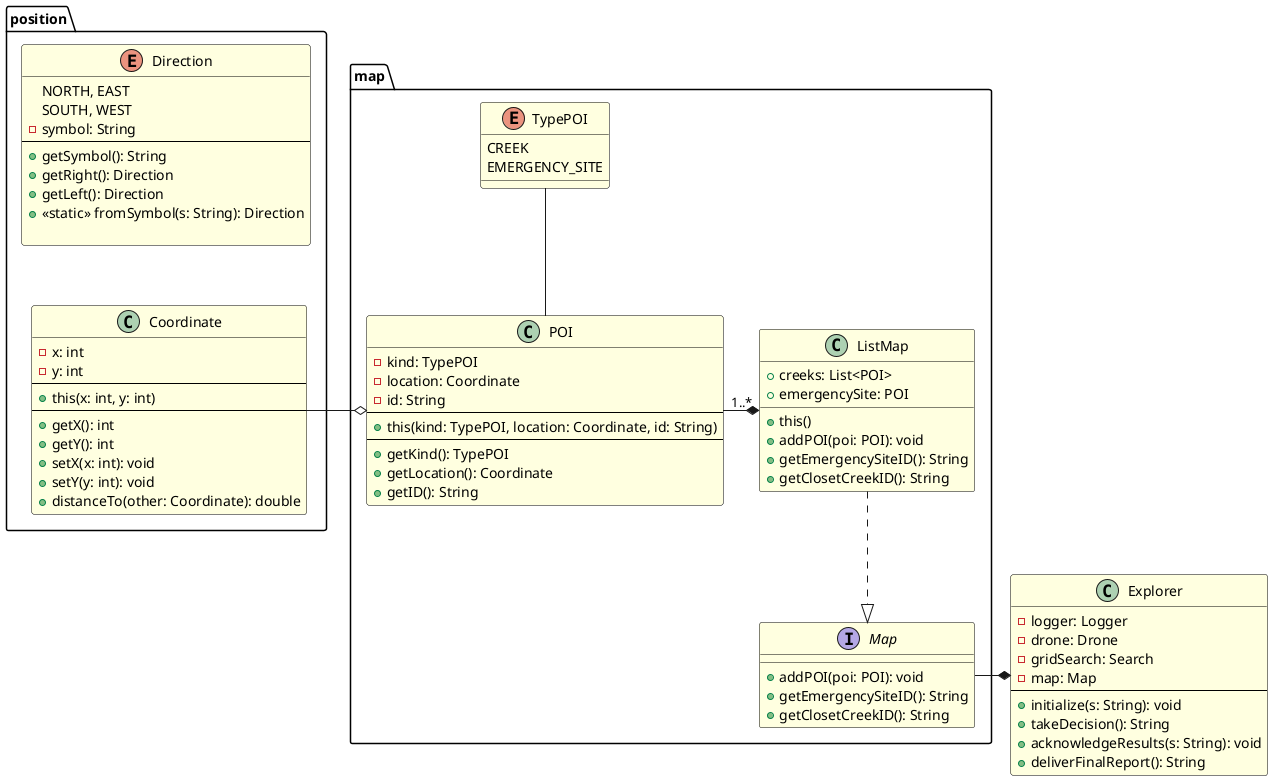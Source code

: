 @startuml

!define MyTheme
skinparam class {
    BackgroundColor #LightYellow
    BorderColor #000000
    FontColor #000000
}

skinparam stereotypeCBackgroundColor #LightYellow
skinparam stereotypeCBorderColor #000000
skinparam stereotypeCFontColor #000000

package map {
    class ListMap {
    + creeks: List<POI>
    + emergencySite: POI
    ' --
    + this()
    ' --
    + addPOI(poi: POI): void
    + getEmergencySiteID(): String
    + getClosetCreekID(): String
}

    interface Map {
        + addPOI(poi: POI): void
        + getEmergencySiteID(): String
        + getClosetCreekID(): String
    }

    enum TypePOI {
        CREEK
        EMERGENCY_SITE
    }

    class POI {
          - kind: TypePOI
          - location: Coordinate
          - id: String
          --
        + this(kind: TypePOI, location: Coordinate, id: String)
        --
          + getKind(): TypePOI
          + getLocation(): Coordinate
          + getID(): String
    }
}

class Explorer {
  - logger: Logger
  - drone: Drone
  - gridSearch: Search
  - map: Map
  --
  + initialize(s: String): void
  + takeDecision(): String
  + acknowledgeResults(s: String): void
  + deliverFinalReport(): String
}
package position{
    class Coordinate {
        - x: int
        - y: int
        --
        + this(x: int, y: int)
        --
        + getX(): int
        + getY(): int
        + setX(x: int): void
        + setY(y: int): void
        + distanceTo(other: Coordinate): double
    }
    
  enum Direction {
        NORTH, EAST
        SOUTH, WEST
      - symbol: String
      --
      + getSymbol(): String
      + getRight(): Direction
      + getLeft(): Direction
    + <<static>> fromSymbol(s: String): Direction
  
    }
    
  
}

Direction -[hidden]-> Coordinate
Map <|.up. ListMap
Coordinate -right-o POI
POI "1..* "-right-* ListMap
Map -right-* Explorer
TypePOI -- POI

@enduml